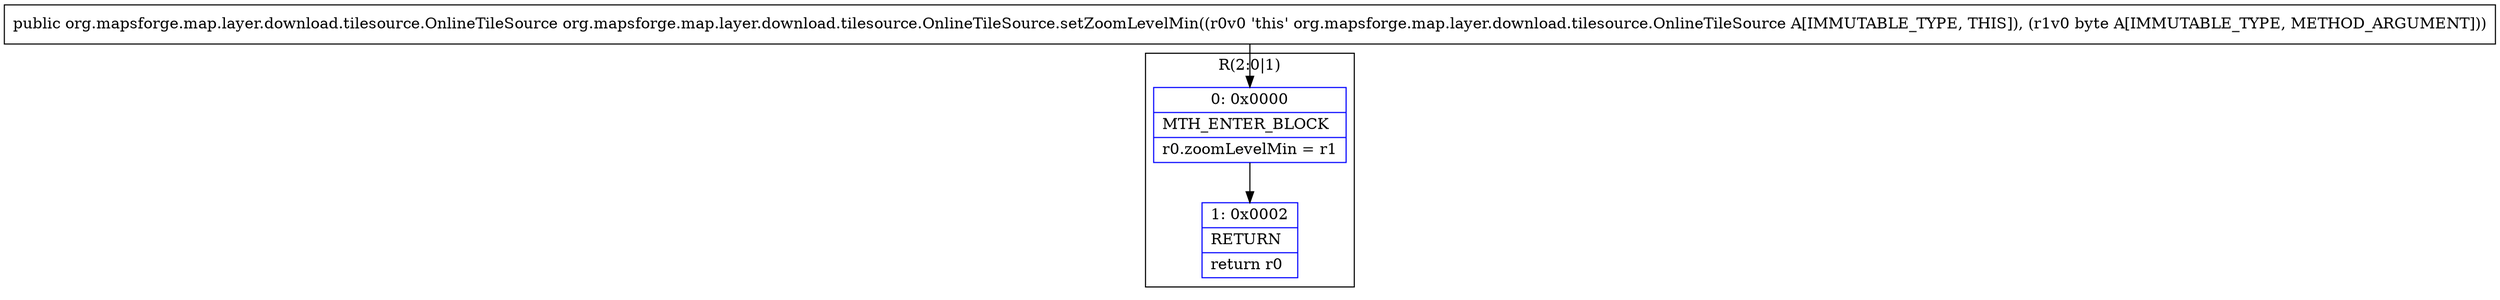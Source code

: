 digraph "CFG fororg.mapsforge.map.layer.download.tilesource.OnlineTileSource.setZoomLevelMin(B)Lorg\/mapsforge\/map\/layer\/download\/tilesource\/OnlineTileSource;" {
subgraph cluster_Region_1182129693 {
label = "R(2:0|1)";
node [shape=record,color=blue];
Node_0 [shape=record,label="{0\:\ 0x0000|MTH_ENTER_BLOCK\l|r0.zoomLevelMin = r1\l}"];
Node_1 [shape=record,label="{1\:\ 0x0002|RETURN\l|return r0\l}"];
}
MethodNode[shape=record,label="{public org.mapsforge.map.layer.download.tilesource.OnlineTileSource org.mapsforge.map.layer.download.tilesource.OnlineTileSource.setZoomLevelMin((r0v0 'this' org.mapsforge.map.layer.download.tilesource.OnlineTileSource A[IMMUTABLE_TYPE, THIS]), (r1v0 byte A[IMMUTABLE_TYPE, METHOD_ARGUMENT])) }"];
MethodNode -> Node_0;
Node_0 -> Node_1;
}

